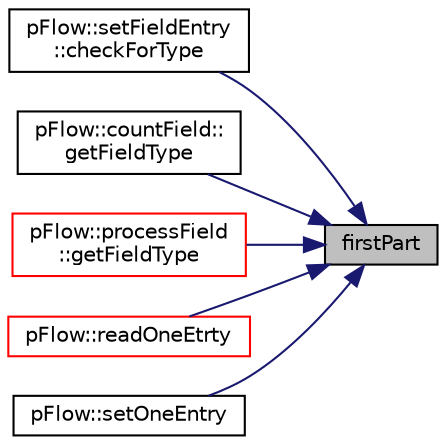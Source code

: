 digraph "firstPart"
{
 // LATEX_PDF_SIZE
  edge [fontname="Helvetica",fontsize="10",labelfontname="Helvetica",labelfontsize="10"];
  node [fontname="Helvetica",fontsize="10",shape=record];
  rankdir="RL";
  Node1 [label="firstPart",height=0.2,width=0.4,color="black", fillcolor="grey75", style="filled", fontcolor="black",tooltip=" "];
  Node1 -> Node2 [dir="back",color="midnightblue",fontsize="10",style="solid",fontname="Helvetica"];
  Node2 [label="pFlow::setFieldEntry\l::checkForType",height=0.2,width=0.4,color="black", fillcolor="white", style="filled",URL="$classpFlow_1_1setFieldEntry.html#a70874a5661ee7bb2f2cf4358a48e1af4",tooltip=" "];
  Node1 -> Node3 [dir="back",color="midnightblue",fontsize="10",style="solid",fontname="Helvetica"];
  Node3 [label="pFlow::countField::\lgetFieldType",height=0.2,width=0.4,color="black", fillcolor="white", style="filled",URL="$classpFlow_1_1countField.html#a652a19b251fd07c2ee0a88ef91d6c748",tooltip=" "];
  Node1 -> Node4 [dir="back",color="midnightblue",fontsize="10",style="solid",fontname="Helvetica"];
  Node4 [label="pFlow::processField\l::getFieldType",height=0.2,width=0.4,color="red", fillcolor="white", style="filled",URL="$classpFlow_1_1processField.html#a652a19b251fd07c2ee0a88ef91d6c748",tooltip=" "];
  Node1 -> Node6 [dir="back",color="midnightblue",fontsize="10",style="solid",fontname="Helvetica"];
  Node6 [label="pFlow::readOneEtrty",height=0.2,width=0.4,color="red", fillcolor="white", style="filled",URL="$namespacepFlow.html#afbd00f22c1d10b181b8fc5f49c0d352a",tooltip=" "];
  Node1 -> Node10 [dir="back",color="midnightblue",fontsize="10",style="solid",fontname="Helvetica"];
  Node10 [label="pFlow::setOneEntry",height=0.2,width=0.4,color="black", fillcolor="white", style="filled",URL="$namespacepFlow.html#abd6cccd4576e440d6e6c599f9c24d7fb",tooltip=" "];
}
